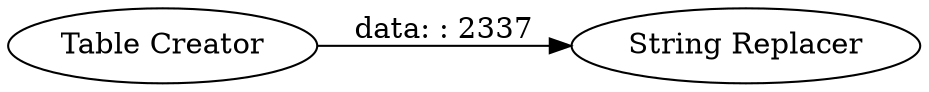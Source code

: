 digraph {
	"-287800940492623328_2" [label="String Replacer"]
	"-287800940492623328_1" [label="Table Creator"]
	"-287800940492623328_1" -> "-287800940492623328_2" [label="data: : 2337"]
	rankdir=LR
}
